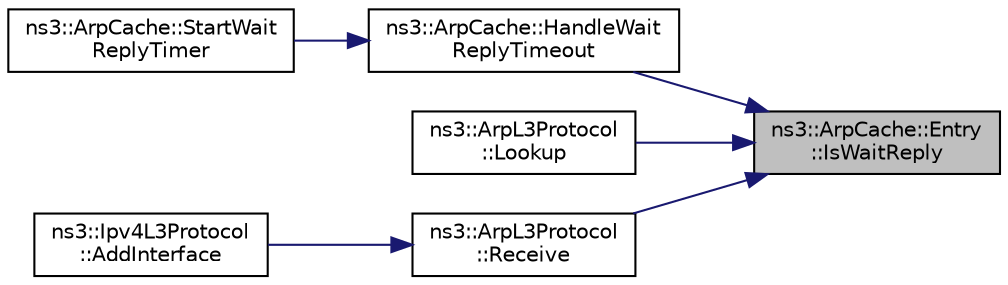 digraph "ns3::ArpCache::Entry::IsWaitReply"
{
 // LATEX_PDF_SIZE
  edge [fontname="Helvetica",fontsize="10",labelfontname="Helvetica",labelfontsize="10"];
  node [fontname="Helvetica",fontsize="10",shape=record];
  rankdir="RL";
  Node1 [label="ns3::ArpCache::Entry\l::IsWaitReply",height=0.2,width=0.4,color="black", fillcolor="grey75", style="filled", fontcolor="black",tooltip=" "];
  Node1 -> Node2 [dir="back",color="midnightblue",fontsize="10",style="solid",fontname="Helvetica"];
  Node2 [label="ns3::ArpCache::HandleWait\lReplyTimeout",height=0.2,width=0.4,color="black", fillcolor="white", style="filled",URL="$classns3_1_1_arp_cache.html#a8922ac0806811b42957bfc68a3ccf1c6",tooltip="This function is an event handler for the event that the ArpCache wants to check whether it must retr..."];
  Node2 -> Node3 [dir="back",color="midnightblue",fontsize="10",style="solid",fontname="Helvetica"];
  Node3 [label="ns3::ArpCache::StartWait\lReplyTimer",height=0.2,width=0.4,color="black", fillcolor="white", style="filled",URL="$classns3_1_1_arp_cache.html#ada18c1c06844b8e43201d3d7a3a61098",tooltip="This method will schedule a timeout at WaitReplyTimeout interval in the future, unless a timer is alr..."];
  Node1 -> Node4 [dir="back",color="midnightblue",fontsize="10",style="solid",fontname="Helvetica"];
  Node4 [label="ns3::ArpL3Protocol\l::Lookup",height=0.2,width=0.4,color="black", fillcolor="white", style="filled",URL="$classns3_1_1_arp_l3_protocol.html#a11df282c1ae9cd812160b309fafc73d1",tooltip="Perform an ARP lookup."];
  Node1 -> Node5 [dir="back",color="midnightblue",fontsize="10",style="solid",fontname="Helvetica"];
  Node5 [label="ns3::ArpL3Protocol\l::Receive",height=0.2,width=0.4,color="black", fillcolor="white", style="filled",URL="$classns3_1_1_arp_l3_protocol.html#a277509da885e127fb384f296f3858fef",tooltip="Receive a packet."];
  Node5 -> Node6 [dir="back",color="midnightblue",fontsize="10",style="solid",fontname="Helvetica"];
  Node6 [label="ns3::Ipv4L3Protocol\l::AddInterface",height=0.2,width=0.4,color="black", fillcolor="white", style="filled",URL="$classns3_1_1_ipv4_l3_protocol.html#ac6855eb39254f74fa30e7f23a7b100db",tooltip=" "];
}
